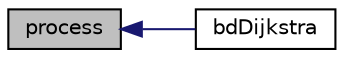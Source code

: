 digraph "process"
{
  edge [fontname="Helvetica",fontsize="10",labelfontname="Helvetica",labelfontsize="10"];
  node [fontname="Helvetica",fontsize="10",shape=record];
  rankdir="LR";
  Node96 [label="process",height=0.2,width=0.4,color="black", fillcolor="grey75", style="filled", fontcolor="black"];
  Node96 -> Node97 [dir="back",color="midnightblue",fontsize="10",style="solid",fontname="Helvetica"];
  Node97 [label="bdDijkstra",height=0.2,width=0.4,color="black", fillcolor="white", style="filled",URL="$bdDijkstra_8c.html#a15c450e8b0f1fc7425706793227c48a5"];
}
